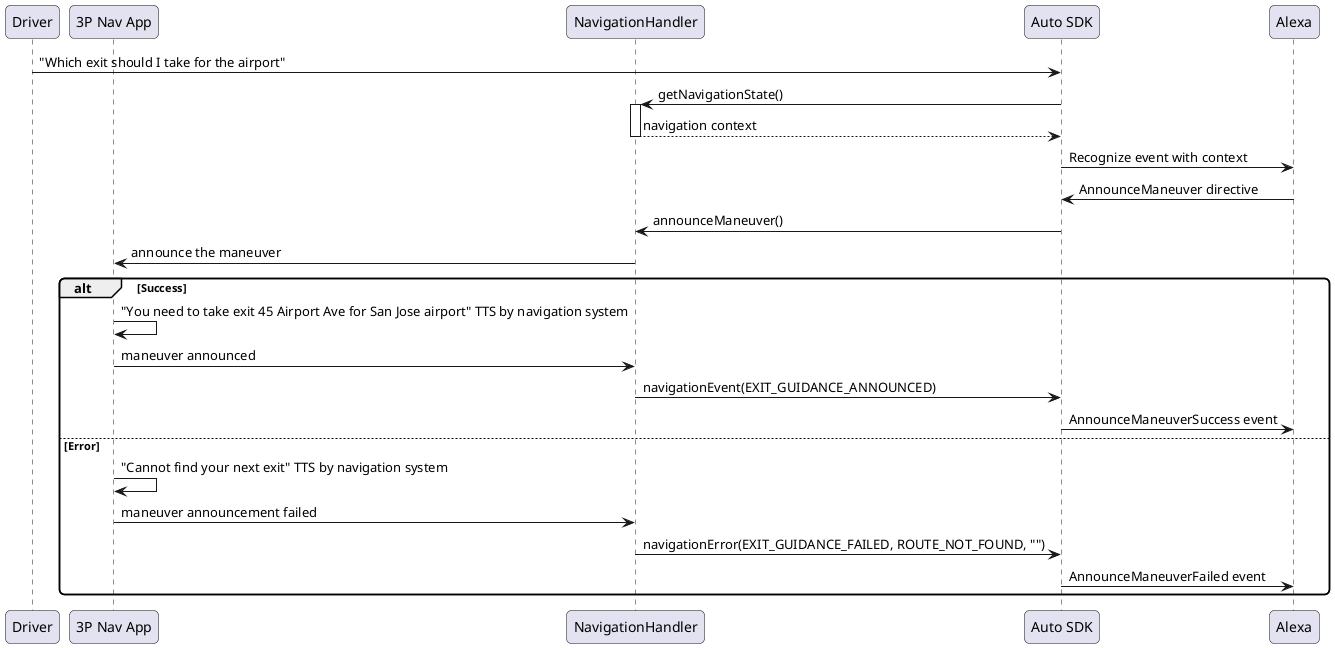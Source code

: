 @startuml
skinparam roundcorner 10
participant Driver 
participant "3P Nav App" as Nav
participant NavigationHandler 
participant "Auto SDK" as SDK
participant Alexa

Driver->SDK: "Which exit should I take for the airport"
SDK-> NavigationHandler : getNavigationState()
activate NavigationHandler
NavigationHandler -->SDK : navigation context
deactivate NavigationHandler
SDK -> Alexa : Recognize event with context

Alexa->SDK : AnnounceManeuver directive

SDK->NavigationHandler : announceManeuver()
NavigationHandler->Nav : announce the maneuver
alt Success
	Nav->Nav : "You need to take exit 45 Airport Ave for San Jose airport" TTS by navigation system
    NavigationHandler<-Nav : maneuver announced
    NavigationHandler->SDK: navigationEvent(EXIT_GUIDANCE_ANNOUNCED)
    SDK->Alexa : AnnounceManeuverSuccess event
else Error	

	Nav->Nav : "Cannot find your next exit" TTS by navigation system
    NavigationHandler<-Nav : maneuver announcement failed
    NavigationHandler->SDK: navigationError(EXIT_GUIDANCE_FAILED, ROUTE_NOT_FOUND, "")
    SDK->Alexa : AnnounceManeuverFailed event
end
@enduml